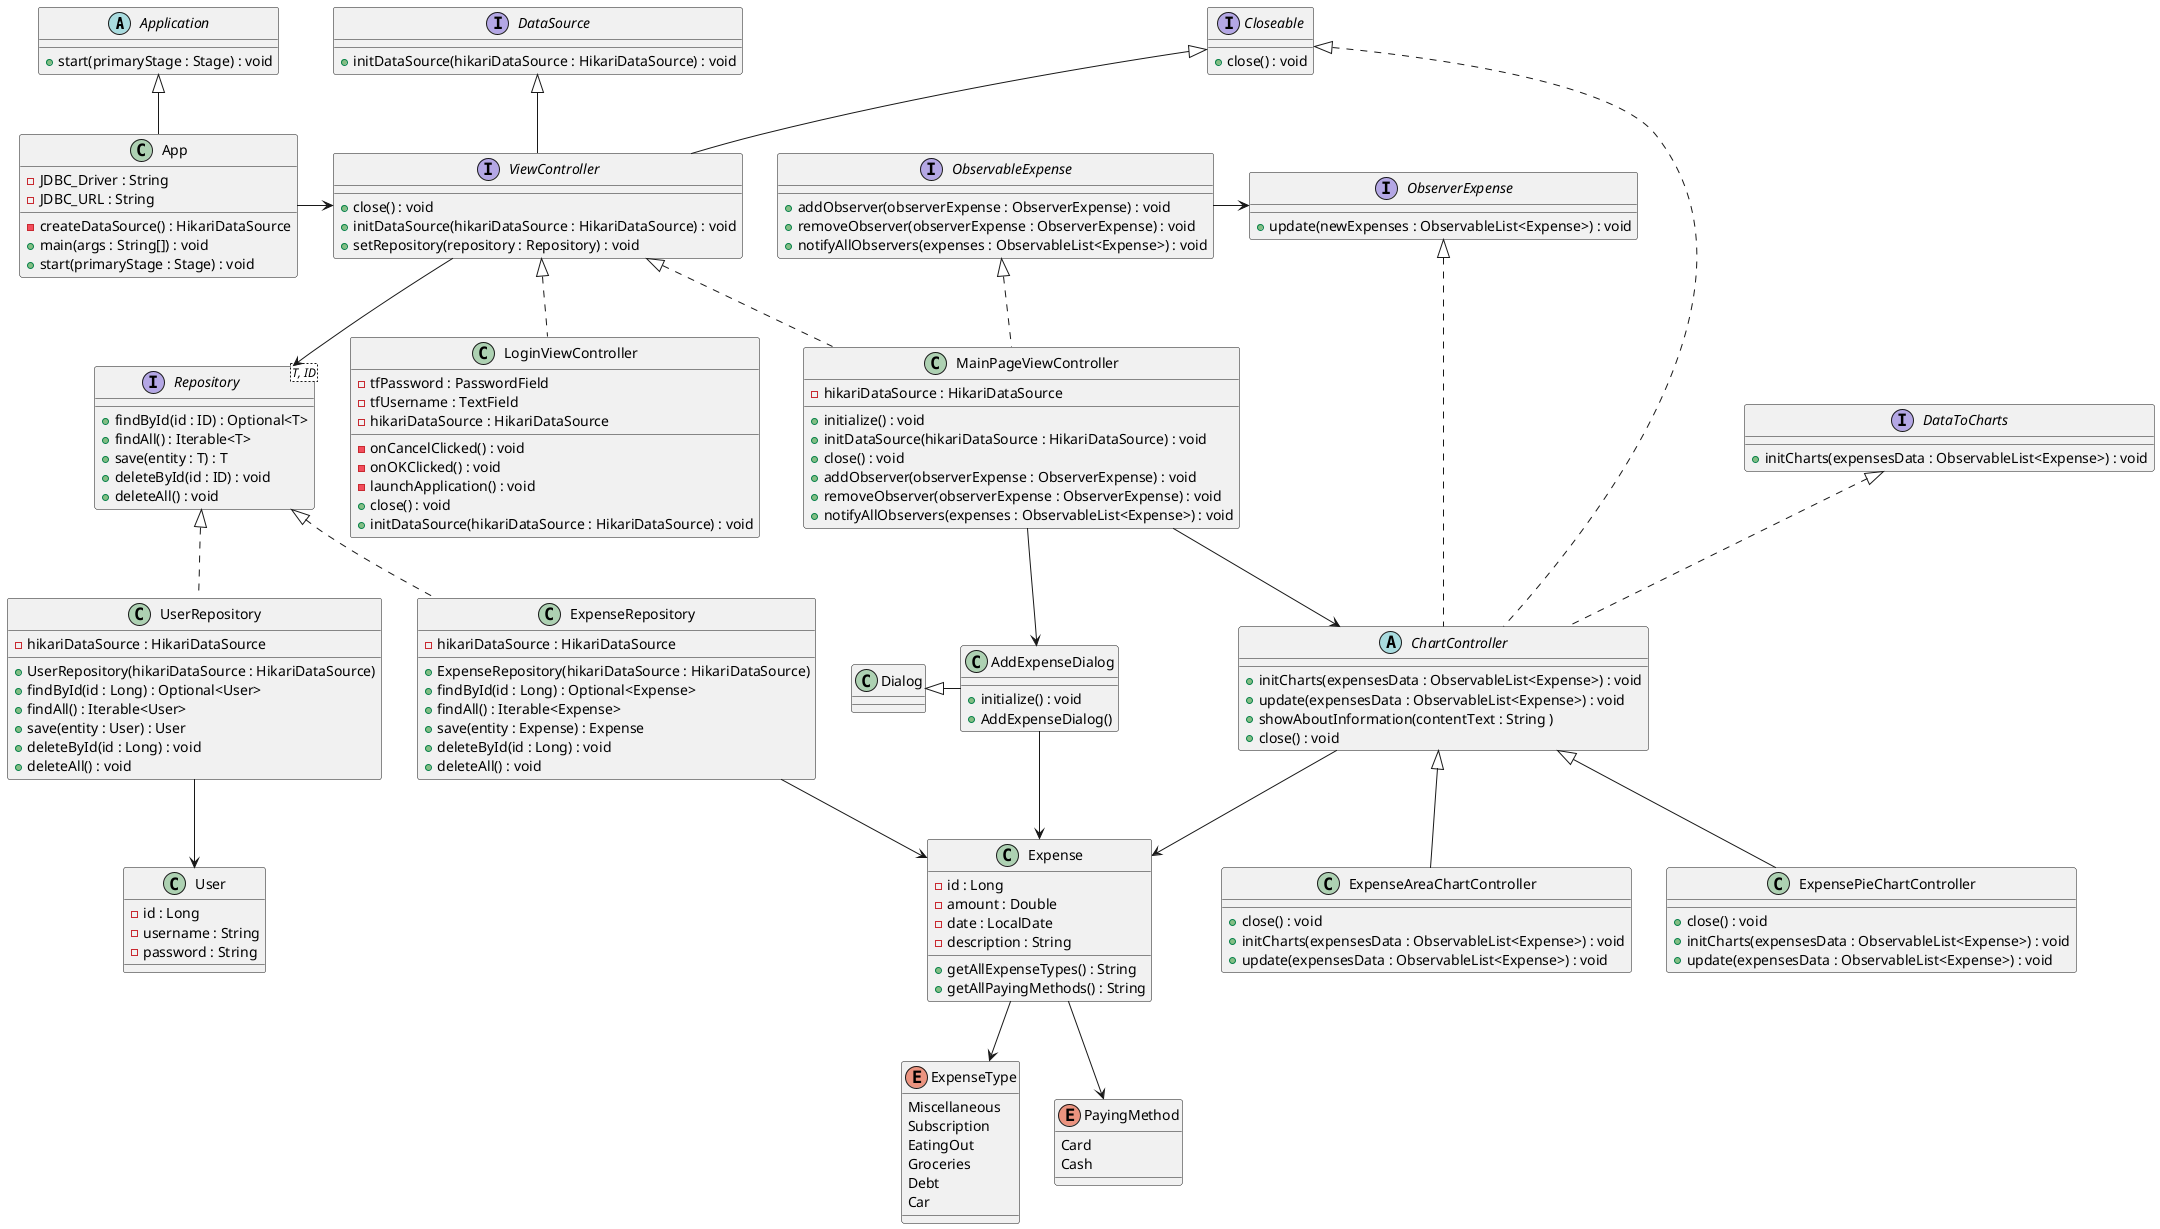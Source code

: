 @startuml
abstract class Application {
    + start(primaryStage : Stage) : void
}
class App {
    - JDBC_Driver : String
    - JDBC_URL : String
    - createDataSource() : HikariDataSource
    + main(args : String[]) : void
    + start(primaryStage : Stage) : void
}


interface DataSource {
    + initDataSource(hikariDataSource : HikariDataSource) : void
}
interface Closeable {
    + close() : void
}
interface ViewController{
   + close() : void
   + initDataSource(hikariDataSource : HikariDataSource) : void
   + setRepository(repository : Repository) : void
}
interface Repository<T, ID>{
     + findById(id : ID) : Optional<T>
     + findAll() : Iterable<T>
     + save(entity : T) : T
     + deleteById(id : ID) : void
     + deleteAll() : void
}

class LoginViewController {
    - tfPassword : PasswordField
    - tfUsername : TextField
    - hikariDataSource : HikariDataSource
    - onCancelClicked() : void
    - onOKClicked() : void
    - launchApplication() : void
    + close() : void
    + initDataSource(hikariDataSource : HikariDataSource) : void
}

class MainPageViewController {
    - hikariDataSource : HikariDataSource
    + initialize() : void
    + initDataSource(hikariDataSource : HikariDataSource) : void
    + close() : void
    + addObserver(observerExpense : ObserverExpense) : void
    + removeObserver(observerExpense : ObserverExpense) : void
    + notifyAllObservers(expenses : ObservableList<Expense>) : void
}

interface ObservableExpense {
    + addObserver(observerExpense : ObserverExpense) : void
    + removeObserver(observerExpense : ObserverExpense) : void
    + notifyAllObservers(expenses : ObservableList<Expense>) : void
}
interface ObserverExpense {
    + update(newExpenses : ObservableList<Expense>) : void
}

interface DataToCharts {
    + initCharts(expensesData : ObservableList<Expense>) : void
}

abstract class ChartController {
    + initCharts(expensesData : ObservableList<Expense>) : void
    + update(expensesData : ObservableList<Expense>) : void
    + showAboutInformation(contentText : String )
    + close() : void
}
class ExpenseAreaChartController {
    + close() : void
    + initCharts(expensesData : ObservableList<Expense>) : void
    + update(expensesData : ObservableList<Expense>) : void
}
class ExpensePieChartController {
    + close() : void
    + initCharts(expensesData : ObservableList<Expense>) : void
    + update(expensesData : ObservableList<Expense>) : void
}

class ExpenseRepository {
    - hikariDataSource : HikariDataSource
    + ExpenseRepository(hikariDataSource : HikariDataSource)
    + findById(id : Long) : Optional<Expense>
    + findAll() : Iterable<Expense>
    + save(entity : Expense) : Expense
    + deleteById(id : Long) : void
    + deleteAll() : void
}

class Expense {
    - id : Long
    - amount : Double
    - date : LocalDate
    - description : String

    + getAllExpenseTypes() : String
    + getAllPayingMethods() : String
}
enum ExpenseType {
    Miscellaneous
    Subscription
    EatingOut
    Groceries
    Debt
    Car
}
enum PayingMethod {
    Card
    Cash
}

class UserRepository {
    - hikariDataSource : HikariDataSource
    + UserRepository(hikariDataSource : HikariDataSource)
    + findById(id : Long) : Optional<User>
    + findAll() : Iterable<User>
    + save(entity : User) : User
    + deleteById(id : Long) : void
    + deleteAll() : void
}
class User {
    - id : Long
    - username : String
    - password : String
}

class AddExpenseDialog {
    + initialize() : void
    + AddExpenseDialog()
}


Application <|-- App
App -> ViewController

DataSource <|-- ViewController
Closeable <|-- ViewController

ViewController --> Repository

ViewController <|.. LoginViewController

ViewController <|.. MainPageViewController
ObservableExpense <|.. MainPageViewController
MainPageViewController --> ChartController
MainPageViewController --> AddExpenseDialog

ObservableExpense -> ObserverExpense

Closeable <|.. ChartController
DataToCharts <|.. ChartController

ObserverExpense <|.. ChartController
ChartController <|-- ExpenseAreaChartController
ChartController <|-- ExpensePieChartController
ChartController --> Expense

Repository <|.. ExpenseRepository
ExpenseRepository --> Expense

Repository <|.. UserRepository
UserRepository --> User

Expense --> ExpenseType
Expense --> PayingMethod

Dialog <|- AddExpenseDialog
AddExpenseDialog -> Expense

@enduml
